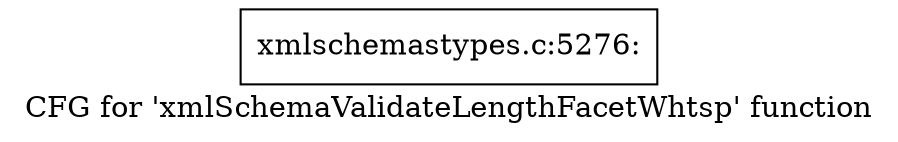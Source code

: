 digraph "CFG for 'xmlSchemaValidateLengthFacetWhtsp' function" {
	label="CFG for 'xmlSchemaValidateLengthFacetWhtsp' function";

	Node0x5736360 [shape=record,label="{xmlschemastypes.c:5276:}"];
}
